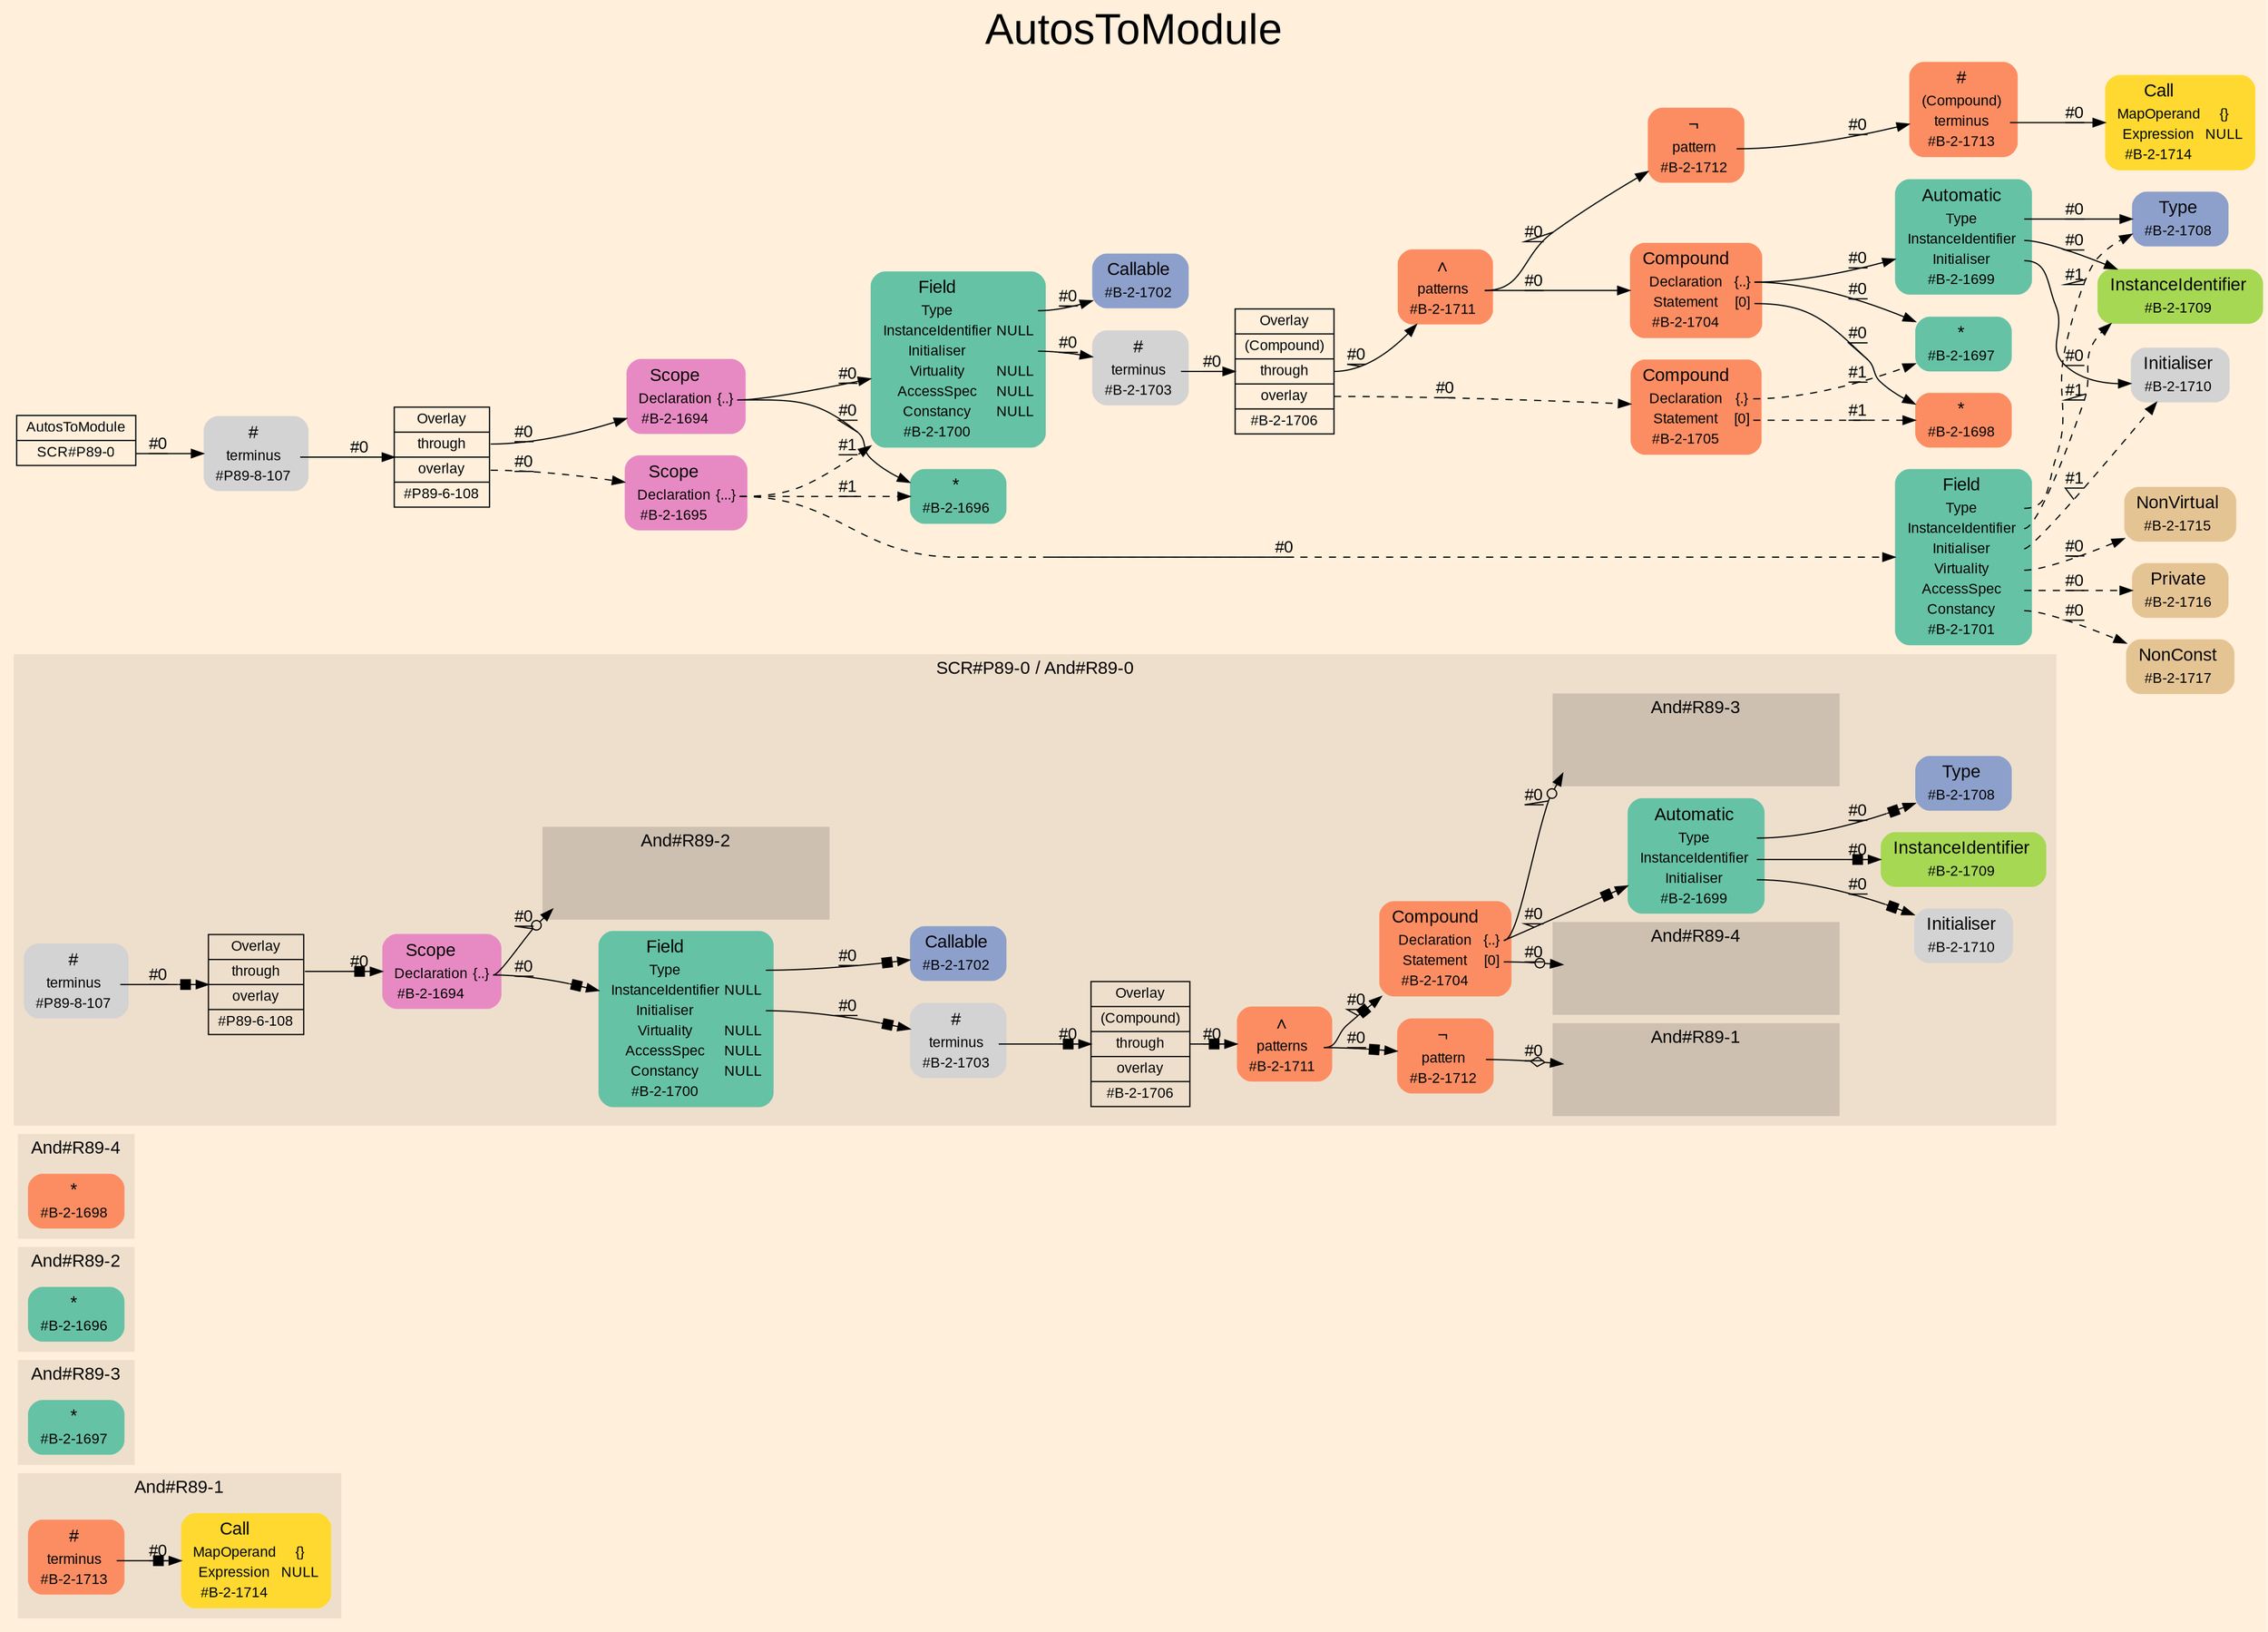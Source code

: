 digraph "AutosToModule" {
label = "AutosToModule"
labelloc = t
fontsize = "36"
graph [
    rankdir = "LR"
    ranksep = 0.3
    bgcolor = antiquewhite1
    color = black
    fontcolor = black
    fontname = "Arial"
];
node [
    fontname = "Arial"
];
edge [
    fontname = "Arial"
];

// -------------------- figure And#R89-1 --------------------
// -------- region And#R89-1 ----------
subgraph "clusterAnd#R89-1" {
    label = "And#R89-1"
    style = "filled"
    color = antiquewhite2
    fontsize = "15"
    "And#R89-1/#B-2-1713" [
        // -------- block And#R89-1/#B-2-1713 ----------
        shape = "plaintext"
        fillcolor = "/set28/2"
        label = <<TABLE BORDER="0" CELLBORDER="0" CELLSPACING="0">
         <TR><TD><FONT POINT-SIZE="15.0">#</FONT></TD><TD></TD></TR>
         <TR><TD>terminus</TD><TD PORT="port0"></TD></TR>
         <TR><TD>#B-2-1713</TD><TD PORT="port1"></TD></TR>
        </TABLE>>
        style = "rounded,filled"
        fontsize = "12"
    ];
    
    "And#R89-1/#B-2-1714" [
        // -------- block And#R89-1/#B-2-1714 ----------
        shape = "plaintext"
        fillcolor = "/set28/6"
        label = <<TABLE BORDER="0" CELLBORDER="0" CELLSPACING="0">
         <TR><TD><FONT POINT-SIZE="15.0">Call</FONT></TD><TD></TD></TR>
         <TR><TD>MapOperand</TD><TD PORT="port0">{}</TD></TR>
         <TR><TD>Expression</TD><TD PORT="port1">NULL</TD></TR>
         <TR><TD>#B-2-1714</TD><TD PORT="port2"></TD></TR>
        </TABLE>>
        style = "rounded,filled"
        fontsize = "12"
    ];
    
}

"And#R89-1/#B-2-1713":port0 -> "And#R89-1/#B-2-1714" [
    arrowhead="normalnonebox"
    label = "#0"
    decorate = true
    color = black
    fontcolor = black
];


// -------------------- figure And#R89-3 --------------------
// -------- region And#R89-3 ----------
subgraph "clusterAnd#R89-3" {
    label = "And#R89-3"
    style = "filled"
    color = antiquewhite2
    fontsize = "15"
    "And#R89-3/#B-2-1697" [
        // -------- block And#R89-3/#B-2-1697 ----------
        shape = "plaintext"
        fillcolor = "/set28/1"
        label = <<TABLE BORDER="0" CELLBORDER="0" CELLSPACING="0">
         <TR><TD><FONT POINT-SIZE="15.0">*</FONT></TD><TD></TD></TR>
         <TR><TD>#B-2-1697</TD><TD PORT="port0"></TD></TR>
        </TABLE>>
        style = "rounded,filled"
        fontsize = "12"
    ];
    
}


// -------------------- figure And#R89-2 --------------------
// -------- region And#R89-2 ----------
subgraph "clusterAnd#R89-2" {
    label = "And#R89-2"
    style = "filled"
    color = antiquewhite2
    fontsize = "15"
    "And#R89-2/#B-2-1696" [
        // -------- block And#R89-2/#B-2-1696 ----------
        shape = "plaintext"
        fillcolor = "/set28/1"
        label = <<TABLE BORDER="0" CELLBORDER="0" CELLSPACING="0">
         <TR><TD><FONT POINT-SIZE="15.0">*</FONT></TD><TD></TD></TR>
         <TR><TD>#B-2-1696</TD><TD PORT="port0"></TD></TR>
        </TABLE>>
        style = "rounded,filled"
        fontsize = "12"
    ];
    
}


// -------------------- figure And#R89-4 --------------------
// -------- region And#R89-4 ----------
subgraph "clusterAnd#R89-4" {
    label = "And#R89-4"
    style = "filled"
    color = antiquewhite2
    fontsize = "15"
    "And#R89-4/#B-2-1698" [
        // -------- block And#R89-4/#B-2-1698 ----------
        shape = "plaintext"
        fillcolor = "/set28/2"
        label = <<TABLE BORDER="0" CELLBORDER="0" CELLSPACING="0">
         <TR><TD><FONT POINT-SIZE="15.0">*</FONT></TD><TD></TD></TR>
         <TR><TD>#B-2-1698</TD><TD PORT="port0"></TD></TR>
        </TABLE>>
        style = "rounded,filled"
        fontsize = "12"
    ];
    
}


// -------------------- figure And#R89-0 --------------------
// -------- region And#R89-0 ----------
subgraph "clusterAnd#R89-0" {
    label = "SCR#P89-0 / And#R89-0"
    style = "filled"
    color = antiquewhite2
    fontsize = "15"
    "And#R89-0/#B-2-1694" [
        // -------- block And#R89-0/#B-2-1694 ----------
        shape = "plaintext"
        fillcolor = "/set28/4"
        label = <<TABLE BORDER="0" CELLBORDER="0" CELLSPACING="0">
         <TR><TD><FONT POINT-SIZE="15.0">Scope</FONT></TD><TD></TD></TR>
         <TR><TD>Declaration</TD><TD PORT="port0">{..}</TD></TR>
         <TR><TD>#B-2-1694</TD><TD PORT="port1"></TD></TR>
        </TABLE>>
        style = "rounded,filled"
        fontsize = "12"
    ];
    
    "And#R89-0/#B-2-1706" [
        // -------- block And#R89-0/#B-2-1706 ----------
        shape = "record"
        fillcolor = antiquewhite2
        label = "<fixed> Overlay | <port0> (Compound) | <port1> through | <port2> overlay | <port3> #B-2-1706"
        style = "filled"
        fontsize = "12"
        color = black
        fontcolor = black
    ];
    
    "And#R89-0/#B-2-1712" [
        // -------- block And#R89-0/#B-2-1712 ----------
        shape = "plaintext"
        fillcolor = "/set28/2"
        label = <<TABLE BORDER="0" CELLBORDER="0" CELLSPACING="0">
         <TR><TD><FONT POINT-SIZE="15.0">¬</FONT></TD><TD></TD></TR>
         <TR><TD>pattern</TD><TD PORT="port0"></TD></TR>
         <TR><TD>#B-2-1712</TD><TD PORT="port1"></TD></TR>
        </TABLE>>
        style = "rounded,filled"
        fontsize = "12"
    ];
    
    "And#R89-0/#B-2-1704" [
        // -------- block And#R89-0/#B-2-1704 ----------
        shape = "plaintext"
        fillcolor = "/set28/2"
        label = <<TABLE BORDER="0" CELLBORDER="0" CELLSPACING="0">
         <TR><TD><FONT POINT-SIZE="15.0">Compound</FONT></TD><TD></TD></TR>
         <TR><TD>Declaration</TD><TD PORT="port0">{..}</TD></TR>
         <TR><TD>Statement</TD><TD PORT="port1">[0]</TD></TR>
         <TR><TD>#B-2-1704</TD><TD PORT="port2"></TD></TR>
        </TABLE>>
        style = "rounded,filled"
        fontsize = "12"
    ];
    
    "And#R89-0/#B-2-1699" [
        // -------- block And#R89-0/#B-2-1699 ----------
        shape = "plaintext"
        fillcolor = "/set28/1"
        label = <<TABLE BORDER="0" CELLBORDER="0" CELLSPACING="0">
         <TR><TD><FONT POINT-SIZE="15.0">Automatic</FONT></TD><TD></TD></TR>
         <TR><TD>Type</TD><TD PORT="port0"></TD></TR>
         <TR><TD>InstanceIdentifier</TD><TD PORT="port1"></TD></TR>
         <TR><TD>Initialiser</TD><TD PORT="port2"></TD></TR>
         <TR><TD>#B-2-1699</TD><TD PORT="port3"></TD></TR>
        </TABLE>>
        style = "rounded,filled"
        fontsize = "12"
    ];
    
    "And#R89-0/#B-2-1703" [
        // -------- block And#R89-0/#B-2-1703 ----------
        shape = "plaintext"
        label = <<TABLE BORDER="0" CELLBORDER="0" CELLSPACING="0">
         <TR><TD><FONT POINT-SIZE="15.0">#</FONT></TD><TD></TD></TR>
         <TR><TD>terminus</TD><TD PORT="port0"></TD></TR>
         <TR><TD>#B-2-1703</TD><TD PORT="port1"></TD></TR>
        </TABLE>>
        style = "rounded,filled"
        fontsize = "12"
    ];
    
    "And#R89-0/#B-2-1700" [
        // -------- block And#R89-0/#B-2-1700 ----------
        shape = "plaintext"
        fillcolor = "/set28/1"
        label = <<TABLE BORDER="0" CELLBORDER="0" CELLSPACING="0">
         <TR><TD><FONT POINT-SIZE="15.0">Field</FONT></TD><TD></TD></TR>
         <TR><TD>Type</TD><TD PORT="port0"></TD></TR>
         <TR><TD>InstanceIdentifier</TD><TD PORT="port1">NULL</TD></TR>
         <TR><TD>Initialiser</TD><TD PORT="port2"></TD></TR>
         <TR><TD>Virtuality</TD><TD PORT="port3">NULL</TD></TR>
         <TR><TD>AccessSpec</TD><TD PORT="port4">NULL</TD></TR>
         <TR><TD>Constancy</TD><TD PORT="port5">NULL</TD></TR>
         <TR><TD>#B-2-1700</TD><TD PORT="port6"></TD></TR>
        </TABLE>>
        style = "rounded,filled"
        fontsize = "12"
    ];
    
    "And#R89-0/#B-2-1702" [
        // -------- block And#R89-0/#B-2-1702 ----------
        shape = "plaintext"
        fillcolor = "/set28/3"
        label = <<TABLE BORDER="0" CELLBORDER="0" CELLSPACING="0">
         <TR><TD><FONT POINT-SIZE="15.0">Callable</FONT></TD><TD></TD></TR>
         <TR><TD>#B-2-1702</TD><TD PORT="port0"></TD></TR>
        </TABLE>>
        style = "rounded,filled"
        fontsize = "12"
    ];
    
    "And#R89-0/#B-2-1708" [
        // -------- block And#R89-0/#B-2-1708 ----------
        shape = "plaintext"
        fillcolor = "/set28/3"
        label = <<TABLE BORDER="0" CELLBORDER="0" CELLSPACING="0">
         <TR><TD><FONT POINT-SIZE="15.0">Type</FONT></TD><TD></TD></TR>
         <TR><TD>#B-2-1708</TD><TD PORT="port0"></TD></TR>
        </TABLE>>
        style = "rounded,filled"
        fontsize = "12"
    ];
    
    "And#R89-0/#B-2-1709" [
        // -------- block And#R89-0/#B-2-1709 ----------
        shape = "plaintext"
        fillcolor = "/set28/5"
        label = <<TABLE BORDER="0" CELLBORDER="0" CELLSPACING="0">
         <TR><TD><FONT POINT-SIZE="15.0">InstanceIdentifier</FONT></TD><TD></TD></TR>
         <TR><TD>#B-2-1709</TD><TD PORT="port0"></TD></TR>
        </TABLE>>
        style = "rounded,filled"
        fontsize = "12"
    ];
    
    "And#R89-0/#B-2-1710" [
        // -------- block And#R89-0/#B-2-1710 ----------
        shape = "plaintext"
        label = <<TABLE BORDER="0" CELLBORDER="0" CELLSPACING="0">
         <TR><TD><FONT POINT-SIZE="15.0">Initialiser</FONT></TD><TD></TD></TR>
         <TR><TD>#B-2-1710</TD><TD PORT="port0"></TD></TR>
        </TABLE>>
        style = "rounded,filled"
        fontsize = "12"
    ];
    
    "And#R89-0/#B-2-1711" [
        // -------- block And#R89-0/#B-2-1711 ----------
        shape = "plaintext"
        fillcolor = "/set28/2"
        label = <<TABLE BORDER="0" CELLBORDER="0" CELLSPACING="0">
         <TR><TD><FONT POINT-SIZE="15.0">∧</FONT></TD><TD></TD></TR>
         <TR><TD>patterns</TD><TD PORT="port0"></TD></TR>
         <TR><TD>#B-2-1711</TD><TD PORT="port1"></TD></TR>
        </TABLE>>
        style = "rounded,filled"
        fontsize = "12"
    ];
    
    "And#R89-0/#P89-6-108" [
        // -------- block And#R89-0/#P89-6-108 ----------
        shape = "record"
        fillcolor = antiquewhite2
        label = "<fixed> Overlay | <port0> through | <port1> overlay | <port2> #P89-6-108"
        style = "filled"
        fontsize = "12"
        color = black
        fontcolor = black
    ];
    
    "And#R89-0/#P89-8-107" [
        // -------- block And#R89-0/#P89-8-107 ----------
        shape = "plaintext"
        label = <<TABLE BORDER="0" CELLBORDER="0" CELLSPACING="0">
         <TR><TD><FONT POINT-SIZE="15.0">#</FONT></TD><TD></TD></TR>
         <TR><TD>terminus</TD><TD PORT="port0"></TD></TR>
         <TR><TD>#P89-8-107</TD><TD PORT="port1"></TD></TR>
        </TABLE>>
        style = "rounded,filled"
        fontsize = "12"
    ];
    
    // -------- region And#R89-0/And#R89-1 ----------
    subgraph "clusterAnd#R89-0/And#R89-1" {
        label = "And#R89-1"
        style = "filled"
        color = antiquewhite3
        fontsize = "15"
        "And#R89-0/And#R89-1/#B-2-1713" [
            // -------- block And#R89-0/And#R89-1/#B-2-1713 ----------
            shape = none
            fillcolor = "/set28/2"
            style = "invisible"
        ];
        
    }
    
    // -------- region And#R89-0/And#R89-2 ----------
    subgraph "clusterAnd#R89-0/And#R89-2" {
        label = "And#R89-2"
        style = "filled"
        color = antiquewhite3
        fontsize = "15"
        "And#R89-0/And#R89-2/#B-2-1696" [
            // -------- block And#R89-0/And#R89-2/#B-2-1696 ----------
            shape = none
            fillcolor = "/set28/1"
            style = "invisible"
        ];
        
    }
    
    // -------- region And#R89-0/And#R89-3 ----------
    subgraph "clusterAnd#R89-0/And#R89-3" {
        label = "And#R89-3"
        style = "filled"
        color = antiquewhite3
        fontsize = "15"
        "And#R89-0/And#R89-3/#B-2-1697" [
            // -------- block And#R89-0/And#R89-3/#B-2-1697 ----------
            shape = none
            fillcolor = "/set28/1"
            style = "invisible"
        ];
        
    }
    
    // -------- region And#R89-0/And#R89-4 ----------
    subgraph "clusterAnd#R89-0/And#R89-4" {
        label = "And#R89-4"
        style = "filled"
        color = antiquewhite3
        fontsize = "15"
        "And#R89-0/And#R89-4/#B-2-1698" [
            // -------- block And#R89-0/And#R89-4/#B-2-1698 ----------
            shape = none
            fillcolor = "/set28/2"
            style = "invisible"
        ];
        
    }
    
}

"And#R89-0/#B-2-1694":port0 -> "And#R89-0/And#R89-2/#B-2-1696" [
    arrowhead="normalnoneodot"
    label = "#0"
    decorate = true
    color = black
    fontcolor = black
];

"And#R89-0/#B-2-1694":port0 -> "And#R89-0/#B-2-1700" [
    arrowhead="normalnonebox"
    label = "#0"
    decorate = true
    color = black
    fontcolor = black
];

"And#R89-0/#B-2-1706":port1 -> "And#R89-0/#B-2-1711" [
    arrowhead="normalnonebox"
    label = "#0"
    decorate = true
    color = black
    fontcolor = black
];

"And#R89-0/#B-2-1712":port0 -> "And#R89-0/And#R89-1/#B-2-1713" [
    arrowhead="normalnoneodiamond"
    label = "#0"
    decorate = true
    color = black
    fontcolor = black
];

"And#R89-0/#B-2-1704":port0 -> "And#R89-0/And#R89-3/#B-2-1697" [
    arrowhead="normalnoneodot"
    label = "#0"
    decorate = true
    color = black
    fontcolor = black
];

"And#R89-0/#B-2-1704":port0 -> "And#R89-0/#B-2-1699" [
    arrowhead="normalnonebox"
    label = "#0"
    decorate = true
    color = black
    fontcolor = black
];

"And#R89-0/#B-2-1704":port1 -> "And#R89-0/And#R89-4/#B-2-1698" [
    arrowhead="normalnoneodot"
    label = "#0"
    decorate = true
    color = black
    fontcolor = black
];

"And#R89-0/#B-2-1699":port0 -> "And#R89-0/#B-2-1708" [
    arrowhead="normalnonebox"
    label = "#0"
    decorate = true
    color = black
    fontcolor = black
];

"And#R89-0/#B-2-1699":port1 -> "And#R89-0/#B-2-1709" [
    arrowhead="normalnonebox"
    label = "#0"
    decorate = true
    color = black
    fontcolor = black
];

"And#R89-0/#B-2-1699":port2 -> "And#R89-0/#B-2-1710" [
    arrowhead="normalnonebox"
    label = "#0"
    decorate = true
    color = black
    fontcolor = black
];

"And#R89-0/#B-2-1703":port0 -> "And#R89-0/#B-2-1706" [
    arrowhead="normalnonebox"
    label = "#0"
    decorate = true
    color = black
    fontcolor = black
];

"And#R89-0/#B-2-1700":port0 -> "And#R89-0/#B-2-1702" [
    arrowhead="normalnonebox"
    label = "#0"
    decorate = true
    color = black
    fontcolor = black
];

"And#R89-0/#B-2-1700":port2 -> "And#R89-0/#B-2-1703" [
    arrowhead="normalnonebox"
    label = "#0"
    decorate = true
    color = black
    fontcolor = black
];

"And#R89-0/#B-2-1711":port0 -> "And#R89-0/#B-2-1712" [
    arrowhead="normalnonebox"
    label = "#0"
    decorate = true
    color = black
    fontcolor = black
];

"And#R89-0/#B-2-1711":port0 -> "And#R89-0/#B-2-1704" [
    arrowhead="normalnonebox"
    label = "#0"
    decorate = true
    color = black
    fontcolor = black
];

"And#R89-0/#P89-6-108":port0 -> "And#R89-0/#B-2-1694" [
    arrowhead="normalnonebox"
    label = "#0"
    decorate = true
    color = black
    fontcolor = black
];

"And#R89-0/#P89-8-107":port0 -> "And#R89-0/#P89-6-108" [
    arrowhead="normalnonebox"
    label = "#0"
    decorate = true
    color = black
    fontcolor = black
];


// -------------------- transformation figure --------------------
"CR#P89-0" [
    // -------- block CR#P89-0 ----------
    shape = "record"
    fillcolor = antiquewhite1
    label = "<fixed> AutosToModule | <port0> SCR#P89-0"
    style = "filled"
    fontsize = "12"
    color = black
    fontcolor = black
];

"#P89-8-107" [
    // -------- block #P89-8-107 ----------
    shape = "plaintext"
    label = <<TABLE BORDER="0" CELLBORDER="0" CELLSPACING="0">
     <TR><TD><FONT POINT-SIZE="15.0">#</FONT></TD><TD></TD></TR>
     <TR><TD>terminus</TD><TD PORT="port0"></TD></TR>
     <TR><TD>#P89-8-107</TD><TD PORT="port1"></TD></TR>
    </TABLE>>
    style = "rounded,filled"
    fontsize = "12"
];

"#P89-6-108" [
    // -------- block #P89-6-108 ----------
    shape = "record"
    fillcolor = antiquewhite1
    label = "<fixed> Overlay | <port0> through | <port1> overlay | <port2> #P89-6-108"
    style = "filled"
    fontsize = "12"
    color = black
    fontcolor = black
];

"#B-2-1694" [
    // -------- block #B-2-1694 ----------
    shape = "plaintext"
    fillcolor = "/set28/4"
    label = <<TABLE BORDER="0" CELLBORDER="0" CELLSPACING="0">
     <TR><TD><FONT POINT-SIZE="15.0">Scope</FONT></TD><TD></TD></TR>
     <TR><TD>Declaration</TD><TD PORT="port0">{..}</TD></TR>
     <TR><TD>#B-2-1694</TD><TD PORT="port1"></TD></TR>
    </TABLE>>
    style = "rounded,filled"
    fontsize = "12"
];

"#B-2-1696" [
    // -------- block #B-2-1696 ----------
    shape = "plaintext"
    fillcolor = "/set28/1"
    label = <<TABLE BORDER="0" CELLBORDER="0" CELLSPACING="0">
     <TR><TD><FONT POINT-SIZE="15.0">*</FONT></TD><TD></TD></TR>
     <TR><TD>#B-2-1696</TD><TD PORT="port0"></TD></TR>
    </TABLE>>
    style = "rounded,filled"
    fontsize = "12"
];

"#B-2-1700" [
    // -------- block #B-2-1700 ----------
    shape = "plaintext"
    fillcolor = "/set28/1"
    label = <<TABLE BORDER="0" CELLBORDER="0" CELLSPACING="0">
     <TR><TD><FONT POINT-SIZE="15.0">Field</FONT></TD><TD></TD></TR>
     <TR><TD>Type</TD><TD PORT="port0"></TD></TR>
     <TR><TD>InstanceIdentifier</TD><TD PORT="port1">NULL</TD></TR>
     <TR><TD>Initialiser</TD><TD PORT="port2"></TD></TR>
     <TR><TD>Virtuality</TD><TD PORT="port3">NULL</TD></TR>
     <TR><TD>AccessSpec</TD><TD PORT="port4">NULL</TD></TR>
     <TR><TD>Constancy</TD><TD PORT="port5">NULL</TD></TR>
     <TR><TD>#B-2-1700</TD><TD PORT="port6"></TD></TR>
    </TABLE>>
    style = "rounded,filled"
    fontsize = "12"
];

"#B-2-1702" [
    // -------- block #B-2-1702 ----------
    shape = "plaintext"
    fillcolor = "/set28/3"
    label = <<TABLE BORDER="0" CELLBORDER="0" CELLSPACING="0">
     <TR><TD><FONT POINT-SIZE="15.0">Callable</FONT></TD><TD></TD></TR>
     <TR><TD>#B-2-1702</TD><TD PORT="port0"></TD></TR>
    </TABLE>>
    style = "rounded,filled"
    fontsize = "12"
];

"#B-2-1703" [
    // -------- block #B-2-1703 ----------
    shape = "plaintext"
    label = <<TABLE BORDER="0" CELLBORDER="0" CELLSPACING="0">
     <TR><TD><FONT POINT-SIZE="15.0">#</FONT></TD><TD></TD></TR>
     <TR><TD>terminus</TD><TD PORT="port0"></TD></TR>
     <TR><TD>#B-2-1703</TD><TD PORT="port1"></TD></TR>
    </TABLE>>
    style = "rounded,filled"
    fontsize = "12"
];

"#B-2-1706" [
    // -------- block #B-2-1706 ----------
    shape = "record"
    fillcolor = antiquewhite1
    label = "<fixed> Overlay | <port0> (Compound) | <port1> through | <port2> overlay | <port3> #B-2-1706"
    style = "filled"
    fontsize = "12"
    color = black
    fontcolor = black
];

"#B-2-1711" [
    // -------- block #B-2-1711 ----------
    shape = "plaintext"
    fillcolor = "/set28/2"
    label = <<TABLE BORDER="0" CELLBORDER="0" CELLSPACING="0">
     <TR><TD><FONT POINT-SIZE="15.0">∧</FONT></TD><TD></TD></TR>
     <TR><TD>patterns</TD><TD PORT="port0"></TD></TR>
     <TR><TD>#B-2-1711</TD><TD PORT="port1"></TD></TR>
    </TABLE>>
    style = "rounded,filled"
    fontsize = "12"
];

"#B-2-1712" [
    // -------- block #B-2-1712 ----------
    shape = "plaintext"
    fillcolor = "/set28/2"
    label = <<TABLE BORDER="0" CELLBORDER="0" CELLSPACING="0">
     <TR><TD><FONT POINT-SIZE="15.0">¬</FONT></TD><TD></TD></TR>
     <TR><TD>pattern</TD><TD PORT="port0"></TD></TR>
     <TR><TD>#B-2-1712</TD><TD PORT="port1"></TD></TR>
    </TABLE>>
    style = "rounded,filled"
    fontsize = "12"
];

"#B-2-1713" [
    // -------- block #B-2-1713 ----------
    shape = "plaintext"
    fillcolor = "/set28/2"
    label = <<TABLE BORDER="0" CELLBORDER="0" CELLSPACING="0">
     <TR><TD><FONT POINT-SIZE="15.0">#</FONT></TD><TD></TD></TR>
     <TR><TD>(Compound)</TD><TD PORT="port0"></TD></TR>
     <TR><TD>terminus</TD><TD PORT="port1"></TD></TR>
     <TR><TD>#B-2-1713</TD><TD PORT="port2"></TD></TR>
    </TABLE>>
    style = "rounded,filled"
    fontsize = "12"
];

"#B-2-1714" [
    // -------- block #B-2-1714 ----------
    shape = "plaintext"
    fillcolor = "/set28/6"
    label = <<TABLE BORDER="0" CELLBORDER="0" CELLSPACING="0">
     <TR><TD><FONT POINT-SIZE="15.0">Call</FONT></TD><TD></TD></TR>
     <TR><TD>MapOperand</TD><TD PORT="port0">{}</TD></TR>
     <TR><TD>Expression</TD><TD PORT="port1">NULL</TD></TR>
     <TR><TD>#B-2-1714</TD><TD PORT="port2"></TD></TR>
    </TABLE>>
    style = "rounded,filled"
    fontsize = "12"
];

"#B-2-1704" [
    // -------- block #B-2-1704 ----------
    shape = "plaintext"
    fillcolor = "/set28/2"
    label = <<TABLE BORDER="0" CELLBORDER="0" CELLSPACING="0">
     <TR><TD><FONT POINT-SIZE="15.0">Compound</FONT></TD><TD></TD></TR>
     <TR><TD>Declaration</TD><TD PORT="port0">{..}</TD></TR>
     <TR><TD>Statement</TD><TD PORT="port1">[0]</TD></TR>
     <TR><TD>#B-2-1704</TD><TD PORT="port2"></TD></TR>
    </TABLE>>
    style = "rounded,filled"
    fontsize = "12"
];

"#B-2-1697" [
    // -------- block #B-2-1697 ----------
    shape = "plaintext"
    fillcolor = "/set28/1"
    label = <<TABLE BORDER="0" CELLBORDER="0" CELLSPACING="0">
     <TR><TD><FONT POINT-SIZE="15.0">*</FONT></TD><TD></TD></TR>
     <TR><TD>#B-2-1697</TD><TD PORT="port0"></TD></TR>
    </TABLE>>
    style = "rounded,filled"
    fontsize = "12"
];

"#B-2-1699" [
    // -------- block #B-2-1699 ----------
    shape = "plaintext"
    fillcolor = "/set28/1"
    label = <<TABLE BORDER="0" CELLBORDER="0" CELLSPACING="0">
     <TR><TD><FONT POINT-SIZE="15.0">Automatic</FONT></TD><TD></TD></TR>
     <TR><TD>Type</TD><TD PORT="port0"></TD></TR>
     <TR><TD>InstanceIdentifier</TD><TD PORT="port1"></TD></TR>
     <TR><TD>Initialiser</TD><TD PORT="port2"></TD></TR>
     <TR><TD>#B-2-1699</TD><TD PORT="port3"></TD></TR>
    </TABLE>>
    style = "rounded,filled"
    fontsize = "12"
];

"#B-2-1708" [
    // -------- block #B-2-1708 ----------
    shape = "plaintext"
    fillcolor = "/set28/3"
    label = <<TABLE BORDER="0" CELLBORDER="0" CELLSPACING="0">
     <TR><TD><FONT POINT-SIZE="15.0">Type</FONT></TD><TD></TD></TR>
     <TR><TD>#B-2-1708</TD><TD PORT="port0"></TD></TR>
    </TABLE>>
    style = "rounded,filled"
    fontsize = "12"
];

"#B-2-1709" [
    // -------- block #B-2-1709 ----------
    shape = "plaintext"
    fillcolor = "/set28/5"
    label = <<TABLE BORDER="0" CELLBORDER="0" CELLSPACING="0">
     <TR><TD><FONT POINT-SIZE="15.0">InstanceIdentifier</FONT></TD><TD></TD></TR>
     <TR><TD>#B-2-1709</TD><TD PORT="port0"></TD></TR>
    </TABLE>>
    style = "rounded,filled"
    fontsize = "12"
];

"#B-2-1710" [
    // -------- block #B-2-1710 ----------
    shape = "plaintext"
    label = <<TABLE BORDER="0" CELLBORDER="0" CELLSPACING="0">
     <TR><TD><FONT POINT-SIZE="15.0">Initialiser</FONT></TD><TD></TD></TR>
     <TR><TD>#B-2-1710</TD><TD PORT="port0"></TD></TR>
    </TABLE>>
    style = "rounded,filled"
    fontsize = "12"
];

"#B-2-1698" [
    // -------- block #B-2-1698 ----------
    shape = "plaintext"
    fillcolor = "/set28/2"
    label = <<TABLE BORDER="0" CELLBORDER="0" CELLSPACING="0">
     <TR><TD><FONT POINT-SIZE="15.0">*</FONT></TD><TD></TD></TR>
     <TR><TD>#B-2-1698</TD><TD PORT="port0"></TD></TR>
    </TABLE>>
    style = "rounded,filled"
    fontsize = "12"
];

"#B-2-1705" [
    // -------- block #B-2-1705 ----------
    shape = "plaintext"
    fillcolor = "/set28/2"
    label = <<TABLE BORDER="0" CELLBORDER="0" CELLSPACING="0">
     <TR><TD><FONT POINT-SIZE="15.0">Compound</FONT></TD><TD></TD></TR>
     <TR><TD>Declaration</TD><TD PORT="port0">{.}</TD></TR>
     <TR><TD>Statement</TD><TD PORT="port1">[0]</TD></TR>
     <TR><TD>#B-2-1705</TD><TD PORT="port2"></TD></TR>
    </TABLE>>
    style = "rounded,filled"
    fontsize = "12"
];

"#B-2-1695" [
    // -------- block #B-2-1695 ----------
    shape = "plaintext"
    fillcolor = "/set28/4"
    label = <<TABLE BORDER="0" CELLBORDER="0" CELLSPACING="0">
     <TR><TD><FONT POINT-SIZE="15.0">Scope</FONT></TD><TD></TD></TR>
     <TR><TD>Declaration</TD><TD PORT="port0">{...}</TD></TR>
     <TR><TD>#B-2-1695</TD><TD PORT="port1"></TD></TR>
    </TABLE>>
    style = "rounded,filled"
    fontsize = "12"
];

"#B-2-1701" [
    // -------- block #B-2-1701 ----------
    shape = "plaintext"
    fillcolor = "/set28/1"
    label = <<TABLE BORDER="0" CELLBORDER="0" CELLSPACING="0">
     <TR><TD><FONT POINT-SIZE="15.0">Field</FONT></TD><TD></TD></TR>
     <TR><TD>Type</TD><TD PORT="port0"></TD></TR>
     <TR><TD>InstanceIdentifier</TD><TD PORT="port1"></TD></TR>
     <TR><TD>Initialiser</TD><TD PORT="port2"></TD></TR>
     <TR><TD>Virtuality</TD><TD PORT="port3"></TD></TR>
     <TR><TD>AccessSpec</TD><TD PORT="port4"></TD></TR>
     <TR><TD>Constancy</TD><TD PORT="port5"></TD></TR>
     <TR><TD>#B-2-1701</TD><TD PORT="port6"></TD></TR>
    </TABLE>>
    style = "rounded,filled"
    fontsize = "12"
];

"#B-2-1715" [
    // -------- block #B-2-1715 ----------
    shape = "plaintext"
    fillcolor = "/set28/7"
    label = <<TABLE BORDER="0" CELLBORDER="0" CELLSPACING="0">
     <TR><TD><FONT POINT-SIZE="15.0">NonVirtual</FONT></TD><TD></TD></TR>
     <TR><TD>#B-2-1715</TD><TD PORT="port0"></TD></TR>
    </TABLE>>
    style = "rounded,filled"
    fontsize = "12"
];

"#B-2-1716" [
    // -------- block #B-2-1716 ----------
    shape = "plaintext"
    fillcolor = "/set28/7"
    label = <<TABLE BORDER="0" CELLBORDER="0" CELLSPACING="0">
     <TR><TD><FONT POINT-SIZE="15.0">Private</FONT></TD><TD></TD></TR>
     <TR><TD>#B-2-1716</TD><TD PORT="port0"></TD></TR>
    </TABLE>>
    style = "rounded,filled"
    fontsize = "12"
];

"#B-2-1717" [
    // -------- block #B-2-1717 ----------
    shape = "plaintext"
    fillcolor = "/set28/7"
    label = <<TABLE BORDER="0" CELLBORDER="0" CELLSPACING="0">
     <TR><TD><FONT POINT-SIZE="15.0">NonConst</FONT></TD><TD></TD></TR>
     <TR><TD>#B-2-1717</TD><TD PORT="port0"></TD></TR>
    </TABLE>>
    style = "rounded,filled"
    fontsize = "12"
];

"CR#P89-0":port0 -> "#P89-8-107" [
    label = "#0"
    decorate = true
    color = black
    fontcolor = black
];

"#P89-8-107":port0 -> "#P89-6-108" [
    label = "#0"
    decorate = true
    color = black
    fontcolor = black
];

"#P89-6-108":port0 -> "#B-2-1694" [
    label = "#0"
    decorate = true
    color = black
    fontcolor = black
];

"#P89-6-108":port1 -> "#B-2-1695" [
    style="dashed"
    label = "#0"
    decorate = true
    color = black
    fontcolor = black
];

"#B-2-1694":port0 -> "#B-2-1696" [
    label = "#0"
    decorate = true
    color = black
    fontcolor = black
];

"#B-2-1694":port0 -> "#B-2-1700" [
    label = "#0"
    decorate = true
    color = black
    fontcolor = black
];

"#B-2-1700":port0 -> "#B-2-1702" [
    label = "#0"
    decorate = true
    color = black
    fontcolor = black
];

"#B-2-1700":port2 -> "#B-2-1703" [
    label = "#0"
    decorate = true
    color = black
    fontcolor = black
];

"#B-2-1703":port0 -> "#B-2-1706" [
    label = "#0"
    decorate = true
    color = black
    fontcolor = black
];

"#B-2-1706":port1 -> "#B-2-1711" [
    label = "#0"
    decorate = true
    color = black
    fontcolor = black
];

"#B-2-1706":port2 -> "#B-2-1705" [
    style="dashed"
    label = "#0"
    decorate = true
    color = black
    fontcolor = black
];

"#B-2-1711":port0 -> "#B-2-1712" [
    label = "#0"
    decorate = true
    color = black
    fontcolor = black
];

"#B-2-1711":port0 -> "#B-2-1704" [
    label = "#0"
    decorate = true
    color = black
    fontcolor = black
];

"#B-2-1712":port0 -> "#B-2-1713" [
    label = "#0"
    decorate = true
    color = black
    fontcolor = black
];

"#B-2-1713":port1 -> "#B-2-1714" [
    label = "#0"
    decorate = true
    color = black
    fontcolor = black
];

"#B-2-1704":port0 -> "#B-2-1697" [
    label = "#0"
    decorate = true
    color = black
    fontcolor = black
];

"#B-2-1704":port0 -> "#B-2-1699" [
    label = "#0"
    decorate = true
    color = black
    fontcolor = black
];

"#B-2-1704":port1 -> "#B-2-1698" [
    label = "#0"
    decorate = true
    color = black
    fontcolor = black
];

"#B-2-1699":port0 -> "#B-2-1708" [
    label = "#0"
    decorate = true
    color = black
    fontcolor = black
];

"#B-2-1699":port1 -> "#B-2-1709" [
    label = "#0"
    decorate = true
    color = black
    fontcolor = black
];

"#B-2-1699":port2 -> "#B-2-1710" [
    label = "#0"
    decorate = true
    color = black
    fontcolor = black
];

"#B-2-1705":port0 -> "#B-2-1697" [
    style="dashed"
    label = "#1"
    decorate = true
    color = black
    fontcolor = black
];

"#B-2-1705":port1 -> "#B-2-1698" [
    style="dashed"
    label = "#1"
    decorate = true
    color = black
    fontcolor = black
];

"#B-2-1695":port0 -> "#B-2-1696" [
    style="dashed"
    label = "#1"
    decorate = true
    color = black
    fontcolor = black
];

"#B-2-1695":port0 -> "#B-2-1700" [
    style="dashed"
    label = "#1"
    decorate = true
    color = black
    fontcolor = black
];

"#B-2-1695":port0 -> "#B-2-1701" [
    style="dashed"
    label = "#0"
    decorate = true
    color = black
    fontcolor = black
];

"#B-2-1701":port0 -> "#B-2-1708" [
    style="dashed"
    label = "#1"
    decorate = true
    color = black
    fontcolor = black
];

"#B-2-1701":port1 -> "#B-2-1709" [
    style="dashed"
    label = "#1"
    decorate = true
    color = black
    fontcolor = black
];

"#B-2-1701":port2 -> "#B-2-1710" [
    style="dashed"
    label = "#1"
    decorate = true
    color = black
    fontcolor = black
];

"#B-2-1701":port3 -> "#B-2-1715" [
    style="dashed"
    label = "#0"
    decorate = true
    color = black
    fontcolor = black
];

"#B-2-1701":port4 -> "#B-2-1716" [
    style="dashed"
    label = "#0"
    decorate = true
    color = black
    fontcolor = black
];

"#B-2-1701":port5 -> "#B-2-1717" [
    style="dashed"
    label = "#0"
    decorate = true
    color = black
    fontcolor = black
];


}
